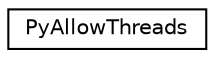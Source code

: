 digraph G
{
  edge [fontname="Helvetica",fontsize="10",labelfontname="Helvetica",labelfontsize="10"];
  node [fontname="Helvetica",fontsize="10",shape=record];
  rankdir="LR";
  Node1 [label="PyAllowThreads",height=0.2,width=0.4,color="black", fillcolor="white", style="filled",URL="$classPyAllowThreads.html"];
}
